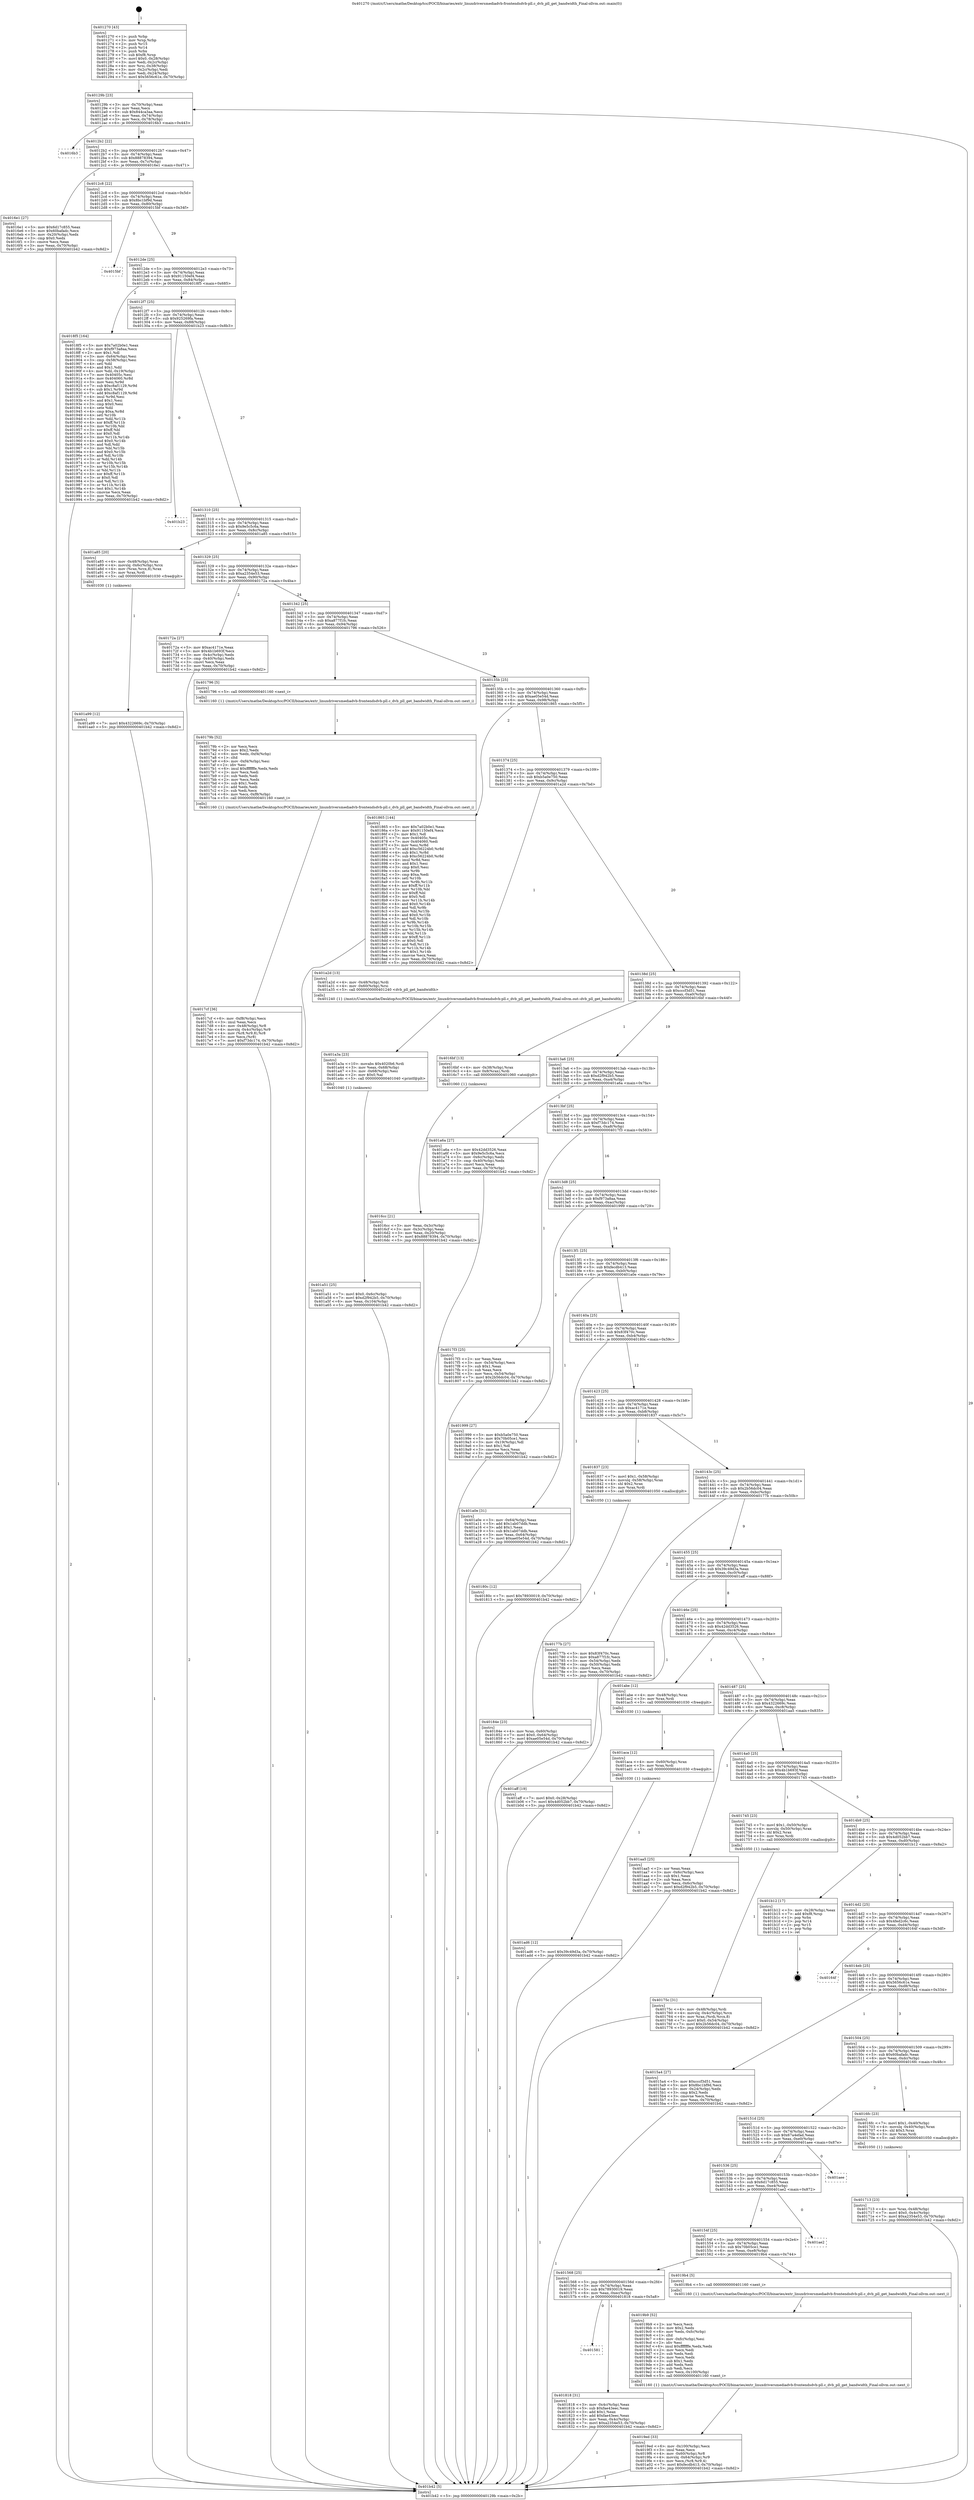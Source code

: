digraph "0x401270" {
  label = "0x401270 (/mnt/c/Users/mathe/Desktop/tcc/POCII/binaries/extr_linuxdriversmediadvb-frontendsdvb-pll.c_dvb_pll_get_bandwidth_Final-ollvm.out::main(0))"
  labelloc = "t"
  node[shape=record]

  Entry [label="",width=0.3,height=0.3,shape=circle,fillcolor=black,style=filled]
  "0x40129b" [label="{
     0x40129b [23]\l
     | [instrs]\l
     &nbsp;&nbsp;0x40129b \<+3\>: mov -0x70(%rbp),%eax\l
     &nbsp;&nbsp;0x40129e \<+2\>: mov %eax,%ecx\l
     &nbsp;&nbsp;0x4012a0 \<+6\>: sub $0x844ca3aa,%ecx\l
     &nbsp;&nbsp;0x4012a6 \<+3\>: mov %eax,-0x74(%rbp)\l
     &nbsp;&nbsp;0x4012a9 \<+3\>: mov %ecx,-0x78(%rbp)\l
     &nbsp;&nbsp;0x4012ac \<+6\>: je 00000000004016b3 \<main+0x443\>\l
  }"]
  "0x4016b3" [label="{
     0x4016b3\l
  }", style=dashed]
  "0x4012b2" [label="{
     0x4012b2 [22]\l
     | [instrs]\l
     &nbsp;&nbsp;0x4012b2 \<+5\>: jmp 00000000004012b7 \<main+0x47\>\l
     &nbsp;&nbsp;0x4012b7 \<+3\>: mov -0x74(%rbp),%eax\l
     &nbsp;&nbsp;0x4012ba \<+5\>: sub $0x88878394,%eax\l
     &nbsp;&nbsp;0x4012bf \<+3\>: mov %eax,-0x7c(%rbp)\l
     &nbsp;&nbsp;0x4012c2 \<+6\>: je 00000000004016e1 \<main+0x471\>\l
  }"]
  Exit [label="",width=0.3,height=0.3,shape=circle,fillcolor=black,style=filled,peripheries=2]
  "0x4016e1" [label="{
     0x4016e1 [27]\l
     | [instrs]\l
     &nbsp;&nbsp;0x4016e1 \<+5\>: mov $0x6d17c855,%eax\l
     &nbsp;&nbsp;0x4016e6 \<+5\>: mov $0x60bafadc,%ecx\l
     &nbsp;&nbsp;0x4016eb \<+3\>: mov -0x20(%rbp),%edx\l
     &nbsp;&nbsp;0x4016ee \<+3\>: cmp $0x0,%edx\l
     &nbsp;&nbsp;0x4016f1 \<+3\>: cmove %ecx,%eax\l
     &nbsp;&nbsp;0x4016f4 \<+3\>: mov %eax,-0x70(%rbp)\l
     &nbsp;&nbsp;0x4016f7 \<+5\>: jmp 0000000000401b42 \<main+0x8d2\>\l
  }"]
  "0x4012c8" [label="{
     0x4012c8 [22]\l
     | [instrs]\l
     &nbsp;&nbsp;0x4012c8 \<+5\>: jmp 00000000004012cd \<main+0x5d\>\l
     &nbsp;&nbsp;0x4012cd \<+3\>: mov -0x74(%rbp),%eax\l
     &nbsp;&nbsp;0x4012d0 \<+5\>: sub $0x8bc1bf9d,%eax\l
     &nbsp;&nbsp;0x4012d5 \<+3\>: mov %eax,-0x80(%rbp)\l
     &nbsp;&nbsp;0x4012d8 \<+6\>: je 00000000004015bf \<main+0x34f\>\l
  }"]
  "0x401ad6" [label="{
     0x401ad6 [12]\l
     | [instrs]\l
     &nbsp;&nbsp;0x401ad6 \<+7\>: movl $0x39c49d3a,-0x70(%rbp)\l
     &nbsp;&nbsp;0x401add \<+5\>: jmp 0000000000401b42 \<main+0x8d2\>\l
  }"]
  "0x4015bf" [label="{
     0x4015bf\l
  }", style=dashed]
  "0x4012de" [label="{
     0x4012de [25]\l
     | [instrs]\l
     &nbsp;&nbsp;0x4012de \<+5\>: jmp 00000000004012e3 \<main+0x73\>\l
     &nbsp;&nbsp;0x4012e3 \<+3\>: mov -0x74(%rbp),%eax\l
     &nbsp;&nbsp;0x4012e6 \<+5\>: sub $0x91150ef4,%eax\l
     &nbsp;&nbsp;0x4012eb \<+6\>: mov %eax,-0x84(%rbp)\l
     &nbsp;&nbsp;0x4012f1 \<+6\>: je 00000000004018f5 \<main+0x685\>\l
  }"]
  "0x401aca" [label="{
     0x401aca [12]\l
     | [instrs]\l
     &nbsp;&nbsp;0x401aca \<+4\>: mov -0x60(%rbp),%rax\l
     &nbsp;&nbsp;0x401ace \<+3\>: mov %rax,%rdi\l
     &nbsp;&nbsp;0x401ad1 \<+5\>: call 0000000000401030 \<free@plt\>\l
     | [calls]\l
     &nbsp;&nbsp;0x401030 \{1\} (unknown)\l
  }"]
  "0x4018f5" [label="{
     0x4018f5 [164]\l
     | [instrs]\l
     &nbsp;&nbsp;0x4018f5 \<+5\>: mov $0x7a02b0e1,%eax\l
     &nbsp;&nbsp;0x4018fa \<+5\>: mov $0xf973a8aa,%ecx\l
     &nbsp;&nbsp;0x4018ff \<+2\>: mov $0x1,%dl\l
     &nbsp;&nbsp;0x401901 \<+3\>: mov -0x64(%rbp),%esi\l
     &nbsp;&nbsp;0x401904 \<+3\>: cmp -0x58(%rbp),%esi\l
     &nbsp;&nbsp;0x401907 \<+4\>: setl %dil\l
     &nbsp;&nbsp;0x40190b \<+4\>: and $0x1,%dil\l
     &nbsp;&nbsp;0x40190f \<+4\>: mov %dil,-0x19(%rbp)\l
     &nbsp;&nbsp;0x401913 \<+7\>: mov 0x40405c,%esi\l
     &nbsp;&nbsp;0x40191a \<+8\>: mov 0x404060,%r8d\l
     &nbsp;&nbsp;0x401922 \<+3\>: mov %esi,%r9d\l
     &nbsp;&nbsp;0x401925 \<+7\>: sub $0xc8af1129,%r9d\l
     &nbsp;&nbsp;0x40192c \<+4\>: sub $0x1,%r9d\l
     &nbsp;&nbsp;0x401930 \<+7\>: add $0xc8af1129,%r9d\l
     &nbsp;&nbsp;0x401937 \<+4\>: imul %r9d,%esi\l
     &nbsp;&nbsp;0x40193b \<+3\>: and $0x1,%esi\l
     &nbsp;&nbsp;0x40193e \<+3\>: cmp $0x0,%esi\l
     &nbsp;&nbsp;0x401941 \<+4\>: sete %dil\l
     &nbsp;&nbsp;0x401945 \<+4\>: cmp $0xa,%r8d\l
     &nbsp;&nbsp;0x401949 \<+4\>: setl %r10b\l
     &nbsp;&nbsp;0x40194d \<+3\>: mov %dil,%r11b\l
     &nbsp;&nbsp;0x401950 \<+4\>: xor $0xff,%r11b\l
     &nbsp;&nbsp;0x401954 \<+3\>: mov %r10b,%bl\l
     &nbsp;&nbsp;0x401957 \<+3\>: xor $0xff,%bl\l
     &nbsp;&nbsp;0x40195a \<+3\>: xor $0x0,%dl\l
     &nbsp;&nbsp;0x40195d \<+3\>: mov %r11b,%r14b\l
     &nbsp;&nbsp;0x401960 \<+4\>: and $0x0,%r14b\l
     &nbsp;&nbsp;0x401964 \<+3\>: and %dl,%dil\l
     &nbsp;&nbsp;0x401967 \<+3\>: mov %bl,%r15b\l
     &nbsp;&nbsp;0x40196a \<+4\>: and $0x0,%r15b\l
     &nbsp;&nbsp;0x40196e \<+3\>: and %dl,%r10b\l
     &nbsp;&nbsp;0x401971 \<+3\>: or %dil,%r14b\l
     &nbsp;&nbsp;0x401974 \<+3\>: or %r10b,%r15b\l
     &nbsp;&nbsp;0x401977 \<+3\>: xor %r15b,%r14b\l
     &nbsp;&nbsp;0x40197a \<+3\>: or %bl,%r11b\l
     &nbsp;&nbsp;0x40197d \<+4\>: xor $0xff,%r11b\l
     &nbsp;&nbsp;0x401981 \<+3\>: or $0x0,%dl\l
     &nbsp;&nbsp;0x401984 \<+3\>: and %dl,%r11b\l
     &nbsp;&nbsp;0x401987 \<+3\>: or %r11b,%r14b\l
     &nbsp;&nbsp;0x40198a \<+4\>: test $0x1,%r14b\l
     &nbsp;&nbsp;0x40198e \<+3\>: cmovne %ecx,%eax\l
     &nbsp;&nbsp;0x401991 \<+3\>: mov %eax,-0x70(%rbp)\l
     &nbsp;&nbsp;0x401994 \<+5\>: jmp 0000000000401b42 \<main+0x8d2\>\l
  }"]
  "0x4012f7" [label="{
     0x4012f7 [25]\l
     | [instrs]\l
     &nbsp;&nbsp;0x4012f7 \<+5\>: jmp 00000000004012fc \<main+0x8c\>\l
     &nbsp;&nbsp;0x4012fc \<+3\>: mov -0x74(%rbp),%eax\l
     &nbsp;&nbsp;0x4012ff \<+5\>: sub $0x925269fa,%eax\l
     &nbsp;&nbsp;0x401304 \<+6\>: mov %eax,-0x88(%rbp)\l
     &nbsp;&nbsp;0x40130a \<+6\>: je 0000000000401b23 \<main+0x8b3\>\l
  }"]
  "0x401a99" [label="{
     0x401a99 [12]\l
     | [instrs]\l
     &nbsp;&nbsp;0x401a99 \<+7\>: movl $0x4322669c,-0x70(%rbp)\l
     &nbsp;&nbsp;0x401aa0 \<+5\>: jmp 0000000000401b42 \<main+0x8d2\>\l
  }"]
  "0x401b23" [label="{
     0x401b23\l
  }", style=dashed]
  "0x401310" [label="{
     0x401310 [25]\l
     | [instrs]\l
     &nbsp;&nbsp;0x401310 \<+5\>: jmp 0000000000401315 \<main+0xa5\>\l
     &nbsp;&nbsp;0x401315 \<+3\>: mov -0x74(%rbp),%eax\l
     &nbsp;&nbsp;0x401318 \<+5\>: sub $0x9e5c5c6a,%eax\l
     &nbsp;&nbsp;0x40131d \<+6\>: mov %eax,-0x8c(%rbp)\l
     &nbsp;&nbsp;0x401323 \<+6\>: je 0000000000401a85 \<main+0x815\>\l
  }"]
  "0x401a51" [label="{
     0x401a51 [25]\l
     | [instrs]\l
     &nbsp;&nbsp;0x401a51 \<+7\>: movl $0x0,-0x6c(%rbp)\l
     &nbsp;&nbsp;0x401a58 \<+7\>: movl $0xd2f942b5,-0x70(%rbp)\l
     &nbsp;&nbsp;0x401a5f \<+6\>: mov %eax,-0x104(%rbp)\l
     &nbsp;&nbsp;0x401a65 \<+5\>: jmp 0000000000401b42 \<main+0x8d2\>\l
  }"]
  "0x401a85" [label="{
     0x401a85 [20]\l
     | [instrs]\l
     &nbsp;&nbsp;0x401a85 \<+4\>: mov -0x48(%rbp),%rax\l
     &nbsp;&nbsp;0x401a89 \<+4\>: movslq -0x6c(%rbp),%rcx\l
     &nbsp;&nbsp;0x401a8d \<+4\>: mov (%rax,%rcx,8),%rax\l
     &nbsp;&nbsp;0x401a91 \<+3\>: mov %rax,%rdi\l
     &nbsp;&nbsp;0x401a94 \<+5\>: call 0000000000401030 \<free@plt\>\l
     | [calls]\l
     &nbsp;&nbsp;0x401030 \{1\} (unknown)\l
  }"]
  "0x401329" [label="{
     0x401329 [25]\l
     | [instrs]\l
     &nbsp;&nbsp;0x401329 \<+5\>: jmp 000000000040132e \<main+0xbe\>\l
     &nbsp;&nbsp;0x40132e \<+3\>: mov -0x74(%rbp),%eax\l
     &nbsp;&nbsp;0x401331 \<+5\>: sub $0xa2354e53,%eax\l
     &nbsp;&nbsp;0x401336 \<+6\>: mov %eax,-0x90(%rbp)\l
     &nbsp;&nbsp;0x40133c \<+6\>: je 000000000040172a \<main+0x4ba\>\l
  }"]
  "0x401a3a" [label="{
     0x401a3a [23]\l
     | [instrs]\l
     &nbsp;&nbsp;0x401a3a \<+10\>: movabs $0x4020b6,%rdi\l
     &nbsp;&nbsp;0x401a44 \<+3\>: mov %eax,-0x68(%rbp)\l
     &nbsp;&nbsp;0x401a47 \<+3\>: mov -0x68(%rbp),%esi\l
     &nbsp;&nbsp;0x401a4a \<+2\>: mov $0x0,%al\l
     &nbsp;&nbsp;0x401a4c \<+5\>: call 0000000000401040 \<printf@plt\>\l
     | [calls]\l
     &nbsp;&nbsp;0x401040 \{1\} (unknown)\l
  }"]
  "0x40172a" [label="{
     0x40172a [27]\l
     | [instrs]\l
     &nbsp;&nbsp;0x40172a \<+5\>: mov $0xac4171e,%eax\l
     &nbsp;&nbsp;0x40172f \<+5\>: mov $0x4b1b693f,%ecx\l
     &nbsp;&nbsp;0x401734 \<+3\>: mov -0x4c(%rbp),%edx\l
     &nbsp;&nbsp;0x401737 \<+3\>: cmp -0x40(%rbp),%edx\l
     &nbsp;&nbsp;0x40173a \<+3\>: cmovl %ecx,%eax\l
     &nbsp;&nbsp;0x40173d \<+3\>: mov %eax,-0x70(%rbp)\l
     &nbsp;&nbsp;0x401740 \<+5\>: jmp 0000000000401b42 \<main+0x8d2\>\l
  }"]
  "0x401342" [label="{
     0x401342 [25]\l
     | [instrs]\l
     &nbsp;&nbsp;0x401342 \<+5\>: jmp 0000000000401347 \<main+0xd7\>\l
     &nbsp;&nbsp;0x401347 \<+3\>: mov -0x74(%rbp),%eax\l
     &nbsp;&nbsp;0x40134a \<+5\>: sub $0xa877f1fc,%eax\l
     &nbsp;&nbsp;0x40134f \<+6\>: mov %eax,-0x94(%rbp)\l
     &nbsp;&nbsp;0x401355 \<+6\>: je 0000000000401796 \<main+0x526\>\l
  }"]
  "0x4019ed" [label="{
     0x4019ed [33]\l
     | [instrs]\l
     &nbsp;&nbsp;0x4019ed \<+6\>: mov -0x100(%rbp),%ecx\l
     &nbsp;&nbsp;0x4019f3 \<+3\>: imul %eax,%ecx\l
     &nbsp;&nbsp;0x4019f6 \<+4\>: mov -0x60(%rbp),%r8\l
     &nbsp;&nbsp;0x4019fa \<+4\>: movslq -0x64(%rbp),%r9\l
     &nbsp;&nbsp;0x4019fe \<+4\>: mov %ecx,(%r8,%r9,4)\l
     &nbsp;&nbsp;0x401a02 \<+7\>: movl $0xfecdb413,-0x70(%rbp)\l
     &nbsp;&nbsp;0x401a09 \<+5\>: jmp 0000000000401b42 \<main+0x8d2\>\l
  }"]
  "0x401796" [label="{
     0x401796 [5]\l
     | [instrs]\l
     &nbsp;&nbsp;0x401796 \<+5\>: call 0000000000401160 \<next_i\>\l
     | [calls]\l
     &nbsp;&nbsp;0x401160 \{1\} (/mnt/c/Users/mathe/Desktop/tcc/POCII/binaries/extr_linuxdriversmediadvb-frontendsdvb-pll.c_dvb_pll_get_bandwidth_Final-ollvm.out::next_i)\l
  }"]
  "0x40135b" [label="{
     0x40135b [25]\l
     | [instrs]\l
     &nbsp;&nbsp;0x40135b \<+5\>: jmp 0000000000401360 \<main+0xf0\>\l
     &nbsp;&nbsp;0x401360 \<+3\>: mov -0x74(%rbp),%eax\l
     &nbsp;&nbsp;0x401363 \<+5\>: sub $0xae05e54d,%eax\l
     &nbsp;&nbsp;0x401368 \<+6\>: mov %eax,-0x98(%rbp)\l
     &nbsp;&nbsp;0x40136e \<+6\>: je 0000000000401865 \<main+0x5f5\>\l
  }"]
  "0x4019b9" [label="{
     0x4019b9 [52]\l
     | [instrs]\l
     &nbsp;&nbsp;0x4019b9 \<+2\>: xor %ecx,%ecx\l
     &nbsp;&nbsp;0x4019bb \<+5\>: mov $0x2,%edx\l
     &nbsp;&nbsp;0x4019c0 \<+6\>: mov %edx,-0xfc(%rbp)\l
     &nbsp;&nbsp;0x4019c6 \<+1\>: cltd\l
     &nbsp;&nbsp;0x4019c7 \<+6\>: mov -0xfc(%rbp),%esi\l
     &nbsp;&nbsp;0x4019cd \<+2\>: idiv %esi\l
     &nbsp;&nbsp;0x4019cf \<+6\>: imul $0xfffffffe,%edx,%edx\l
     &nbsp;&nbsp;0x4019d5 \<+2\>: mov %ecx,%edi\l
     &nbsp;&nbsp;0x4019d7 \<+2\>: sub %edx,%edi\l
     &nbsp;&nbsp;0x4019d9 \<+2\>: mov %ecx,%edx\l
     &nbsp;&nbsp;0x4019db \<+3\>: sub $0x1,%edx\l
     &nbsp;&nbsp;0x4019de \<+2\>: add %edx,%edi\l
     &nbsp;&nbsp;0x4019e0 \<+2\>: sub %edi,%ecx\l
     &nbsp;&nbsp;0x4019e2 \<+6\>: mov %ecx,-0x100(%rbp)\l
     &nbsp;&nbsp;0x4019e8 \<+5\>: call 0000000000401160 \<next_i\>\l
     | [calls]\l
     &nbsp;&nbsp;0x401160 \{1\} (/mnt/c/Users/mathe/Desktop/tcc/POCII/binaries/extr_linuxdriversmediadvb-frontendsdvb-pll.c_dvb_pll_get_bandwidth_Final-ollvm.out::next_i)\l
  }"]
  "0x401865" [label="{
     0x401865 [144]\l
     | [instrs]\l
     &nbsp;&nbsp;0x401865 \<+5\>: mov $0x7a02b0e1,%eax\l
     &nbsp;&nbsp;0x40186a \<+5\>: mov $0x91150ef4,%ecx\l
     &nbsp;&nbsp;0x40186f \<+2\>: mov $0x1,%dl\l
     &nbsp;&nbsp;0x401871 \<+7\>: mov 0x40405c,%esi\l
     &nbsp;&nbsp;0x401878 \<+7\>: mov 0x404060,%edi\l
     &nbsp;&nbsp;0x40187f \<+3\>: mov %esi,%r8d\l
     &nbsp;&nbsp;0x401882 \<+7\>: add $0xc56224b0,%r8d\l
     &nbsp;&nbsp;0x401889 \<+4\>: sub $0x1,%r8d\l
     &nbsp;&nbsp;0x40188d \<+7\>: sub $0xc56224b0,%r8d\l
     &nbsp;&nbsp;0x401894 \<+4\>: imul %r8d,%esi\l
     &nbsp;&nbsp;0x401898 \<+3\>: and $0x1,%esi\l
     &nbsp;&nbsp;0x40189b \<+3\>: cmp $0x0,%esi\l
     &nbsp;&nbsp;0x40189e \<+4\>: sete %r9b\l
     &nbsp;&nbsp;0x4018a2 \<+3\>: cmp $0xa,%edi\l
     &nbsp;&nbsp;0x4018a5 \<+4\>: setl %r10b\l
     &nbsp;&nbsp;0x4018a9 \<+3\>: mov %r9b,%r11b\l
     &nbsp;&nbsp;0x4018ac \<+4\>: xor $0xff,%r11b\l
     &nbsp;&nbsp;0x4018b0 \<+3\>: mov %r10b,%bl\l
     &nbsp;&nbsp;0x4018b3 \<+3\>: xor $0xff,%bl\l
     &nbsp;&nbsp;0x4018b6 \<+3\>: xor $0x0,%dl\l
     &nbsp;&nbsp;0x4018b9 \<+3\>: mov %r11b,%r14b\l
     &nbsp;&nbsp;0x4018bc \<+4\>: and $0x0,%r14b\l
     &nbsp;&nbsp;0x4018c0 \<+3\>: and %dl,%r9b\l
     &nbsp;&nbsp;0x4018c3 \<+3\>: mov %bl,%r15b\l
     &nbsp;&nbsp;0x4018c6 \<+4\>: and $0x0,%r15b\l
     &nbsp;&nbsp;0x4018ca \<+3\>: and %dl,%r10b\l
     &nbsp;&nbsp;0x4018cd \<+3\>: or %r9b,%r14b\l
     &nbsp;&nbsp;0x4018d0 \<+3\>: or %r10b,%r15b\l
     &nbsp;&nbsp;0x4018d3 \<+3\>: xor %r15b,%r14b\l
     &nbsp;&nbsp;0x4018d6 \<+3\>: or %bl,%r11b\l
     &nbsp;&nbsp;0x4018d9 \<+4\>: xor $0xff,%r11b\l
     &nbsp;&nbsp;0x4018dd \<+3\>: or $0x0,%dl\l
     &nbsp;&nbsp;0x4018e0 \<+3\>: and %dl,%r11b\l
     &nbsp;&nbsp;0x4018e3 \<+3\>: or %r11b,%r14b\l
     &nbsp;&nbsp;0x4018e6 \<+4\>: test $0x1,%r14b\l
     &nbsp;&nbsp;0x4018ea \<+3\>: cmovne %ecx,%eax\l
     &nbsp;&nbsp;0x4018ed \<+3\>: mov %eax,-0x70(%rbp)\l
     &nbsp;&nbsp;0x4018f0 \<+5\>: jmp 0000000000401b42 \<main+0x8d2\>\l
  }"]
  "0x401374" [label="{
     0x401374 [25]\l
     | [instrs]\l
     &nbsp;&nbsp;0x401374 \<+5\>: jmp 0000000000401379 \<main+0x109\>\l
     &nbsp;&nbsp;0x401379 \<+3\>: mov -0x74(%rbp),%eax\l
     &nbsp;&nbsp;0x40137c \<+5\>: sub $0xb5a0e750,%eax\l
     &nbsp;&nbsp;0x401381 \<+6\>: mov %eax,-0x9c(%rbp)\l
     &nbsp;&nbsp;0x401387 \<+6\>: je 0000000000401a2d \<main+0x7bd\>\l
  }"]
  "0x40184e" [label="{
     0x40184e [23]\l
     | [instrs]\l
     &nbsp;&nbsp;0x40184e \<+4\>: mov %rax,-0x60(%rbp)\l
     &nbsp;&nbsp;0x401852 \<+7\>: movl $0x0,-0x64(%rbp)\l
     &nbsp;&nbsp;0x401859 \<+7\>: movl $0xae05e54d,-0x70(%rbp)\l
     &nbsp;&nbsp;0x401860 \<+5\>: jmp 0000000000401b42 \<main+0x8d2\>\l
  }"]
  "0x401a2d" [label="{
     0x401a2d [13]\l
     | [instrs]\l
     &nbsp;&nbsp;0x401a2d \<+4\>: mov -0x48(%rbp),%rdi\l
     &nbsp;&nbsp;0x401a31 \<+4\>: mov -0x60(%rbp),%rsi\l
     &nbsp;&nbsp;0x401a35 \<+5\>: call 0000000000401240 \<dvb_pll_get_bandwidth\>\l
     | [calls]\l
     &nbsp;&nbsp;0x401240 \{1\} (/mnt/c/Users/mathe/Desktop/tcc/POCII/binaries/extr_linuxdriversmediadvb-frontendsdvb-pll.c_dvb_pll_get_bandwidth_Final-ollvm.out::dvb_pll_get_bandwidth)\l
  }"]
  "0x40138d" [label="{
     0x40138d [25]\l
     | [instrs]\l
     &nbsp;&nbsp;0x40138d \<+5\>: jmp 0000000000401392 \<main+0x122\>\l
     &nbsp;&nbsp;0x401392 \<+3\>: mov -0x74(%rbp),%eax\l
     &nbsp;&nbsp;0x401395 \<+5\>: sub $0xcccf3d51,%eax\l
     &nbsp;&nbsp;0x40139a \<+6\>: mov %eax,-0xa0(%rbp)\l
     &nbsp;&nbsp;0x4013a0 \<+6\>: je 00000000004016bf \<main+0x44f\>\l
  }"]
  "0x401581" [label="{
     0x401581\l
  }", style=dashed]
  "0x4016bf" [label="{
     0x4016bf [13]\l
     | [instrs]\l
     &nbsp;&nbsp;0x4016bf \<+4\>: mov -0x38(%rbp),%rax\l
     &nbsp;&nbsp;0x4016c3 \<+4\>: mov 0x8(%rax),%rdi\l
     &nbsp;&nbsp;0x4016c7 \<+5\>: call 0000000000401060 \<atoi@plt\>\l
     | [calls]\l
     &nbsp;&nbsp;0x401060 \{1\} (unknown)\l
  }"]
  "0x4013a6" [label="{
     0x4013a6 [25]\l
     | [instrs]\l
     &nbsp;&nbsp;0x4013a6 \<+5\>: jmp 00000000004013ab \<main+0x13b\>\l
     &nbsp;&nbsp;0x4013ab \<+3\>: mov -0x74(%rbp),%eax\l
     &nbsp;&nbsp;0x4013ae \<+5\>: sub $0xd2f942b5,%eax\l
     &nbsp;&nbsp;0x4013b3 \<+6\>: mov %eax,-0xa4(%rbp)\l
     &nbsp;&nbsp;0x4013b9 \<+6\>: je 0000000000401a6a \<main+0x7fa\>\l
  }"]
  "0x401818" [label="{
     0x401818 [31]\l
     | [instrs]\l
     &nbsp;&nbsp;0x401818 \<+3\>: mov -0x4c(%rbp),%eax\l
     &nbsp;&nbsp;0x40181b \<+5\>: sub $0xfae43eec,%eax\l
     &nbsp;&nbsp;0x401820 \<+3\>: add $0x1,%eax\l
     &nbsp;&nbsp;0x401823 \<+5\>: add $0xfae43eec,%eax\l
     &nbsp;&nbsp;0x401828 \<+3\>: mov %eax,-0x4c(%rbp)\l
     &nbsp;&nbsp;0x40182b \<+7\>: movl $0xa2354e53,-0x70(%rbp)\l
     &nbsp;&nbsp;0x401832 \<+5\>: jmp 0000000000401b42 \<main+0x8d2\>\l
  }"]
  "0x401a6a" [label="{
     0x401a6a [27]\l
     | [instrs]\l
     &nbsp;&nbsp;0x401a6a \<+5\>: mov $0x42dd3526,%eax\l
     &nbsp;&nbsp;0x401a6f \<+5\>: mov $0x9e5c5c6a,%ecx\l
     &nbsp;&nbsp;0x401a74 \<+3\>: mov -0x6c(%rbp),%edx\l
     &nbsp;&nbsp;0x401a77 \<+3\>: cmp -0x40(%rbp),%edx\l
     &nbsp;&nbsp;0x401a7a \<+3\>: cmovl %ecx,%eax\l
     &nbsp;&nbsp;0x401a7d \<+3\>: mov %eax,-0x70(%rbp)\l
     &nbsp;&nbsp;0x401a80 \<+5\>: jmp 0000000000401b42 \<main+0x8d2\>\l
  }"]
  "0x4013bf" [label="{
     0x4013bf [25]\l
     | [instrs]\l
     &nbsp;&nbsp;0x4013bf \<+5\>: jmp 00000000004013c4 \<main+0x154\>\l
     &nbsp;&nbsp;0x4013c4 \<+3\>: mov -0x74(%rbp),%eax\l
     &nbsp;&nbsp;0x4013c7 \<+5\>: sub $0xf73dc174,%eax\l
     &nbsp;&nbsp;0x4013cc \<+6\>: mov %eax,-0xa8(%rbp)\l
     &nbsp;&nbsp;0x4013d2 \<+6\>: je 00000000004017f3 \<main+0x583\>\l
  }"]
  "0x401568" [label="{
     0x401568 [25]\l
     | [instrs]\l
     &nbsp;&nbsp;0x401568 \<+5\>: jmp 000000000040156d \<main+0x2fd\>\l
     &nbsp;&nbsp;0x40156d \<+3\>: mov -0x74(%rbp),%eax\l
     &nbsp;&nbsp;0x401570 \<+5\>: sub $0x78930019,%eax\l
     &nbsp;&nbsp;0x401575 \<+6\>: mov %eax,-0xec(%rbp)\l
     &nbsp;&nbsp;0x40157b \<+6\>: je 0000000000401818 \<main+0x5a8\>\l
  }"]
  "0x4017f3" [label="{
     0x4017f3 [25]\l
     | [instrs]\l
     &nbsp;&nbsp;0x4017f3 \<+2\>: xor %eax,%eax\l
     &nbsp;&nbsp;0x4017f5 \<+3\>: mov -0x54(%rbp),%ecx\l
     &nbsp;&nbsp;0x4017f8 \<+3\>: sub $0x1,%eax\l
     &nbsp;&nbsp;0x4017fb \<+2\>: sub %eax,%ecx\l
     &nbsp;&nbsp;0x4017fd \<+3\>: mov %ecx,-0x54(%rbp)\l
     &nbsp;&nbsp;0x401800 \<+7\>: movl $0x2b56dc04,-0x70(%rbp)\l
     &nbsp;&nbsp;0x401807 \<+5\>: jmp 0000000000401b42 \<main+0x8d2\>\l
  }"]
  "0x4013d8" [label="{
     0x4013d8 [25]\l
     | [instrs]\l
     &nbsp;&nbsp;0x4013d8 \<+5\>: jmp 00000000004013dd \<main+0x16d\>\l
     &nbsp;&nbsp;0x4013dd \<+3\>: mov -0x74(%rbp),%eax\l
     &nbsp;&nbsp;0x4013e0 \<+5\>: sub $0xf973a8aa,%eax\l
     &nbsp;&nbsp;0x4013e5 \<+6\>: mov %eax,-0xac(%rbp)\l
     &nbsp;&nbsp;0x4013eb \<+6\>: je 0000000000401999 \<main+0x729\>\l
  }"]
  "0x4019b4" [label="{
     0x4019b4 [5]\l
     | [instrs]\l
     &nbsp;&nbsp;0x4019b4 \<+5\>: call 0000000000401160 \<next_i\>\l
     | [calls]\l
     &nbsp;&nbsp;0x401160 \{1\} (/mnt/c/Users/mathe/Desktop/tcc/POCII/binaries/extr_linuxdriversmediadvb-frontendsdvb-pll.c_dvb_pll_get_bandwidth_Final-ollvm.out::next_i)\l
  }"]
  "0x401999" [label="{
     0x401999 [27]\l
     | [instrs]\l
     &nbsp;&nbsp;0x401999 \<+5\>: mov $0xb5a0e750,%eax\l
     &nbsp;&nbsp;0x40199e \<+5\>: mov $0x70b05ce1,%ecx\l
     &nbsp;&nbsp;0x4019a3 \<+3\>: mov -0x19(%rbp),%dl\l
     &nbsp;&nbsp;0x4019a6 \<+3\>: test $0x1,%dl\l
     &nbsp;&nbsp;0x4019a9 \<+3\>: cmovne %ecx,%eax\l
     &nbsp;&nbsp;0x4019ac \<+3\>: mov %eax,-0x70(%rbp)\l
     &nbsp;&nbsp;0x4019af \<+5\>: jmp 0000000000401b42 \<main+0x8d2\>\l
  }"]
  "0x4013f1" [label="{
     0x4013f1 [25]\l
     | [instrs]\l
     &nbsp;&nbsp;0x4013f1 \<+5\>: jmp 00000000004013f6 \<main+0x186\>\l
     &nbsp;&nbsp;0x4013f6 \<+3\>: mov -0x74(%rbp),%eax\l
     &nbsp;&nbsp;0x4013f9 \<+5\>: sub $0xfecdb413,%eax\l
     &nbsp;&nbsp;0x4013fe \<+6\>: mov %eax,-0xb0(%rbp)\l
     &nbsp;&nbsp;0x401404 \<+6\>: je 0000000000401a0e \<main+0x79e\>\l
  }"]
  "0x40154f" [label="{
     0x40154f [25]\l
     | [instrs]\l
     &nbsp;&nbsp;0x40154f \<+5\>: jmp 0000000000401554 \<main+0x2e4\>\l
     &nbsp;&nbsp;0x401554 \<+3\>: mov -0x74(%rbp),%eax\l
     &nbsp;&nbsp;0x401557 \<+5\>: sub $0x70b05ce1,%eax\l
     &nbsp;&nbsp;0x40155c \<+6\>: mov %eax,-0xe8(%rbp)\l
     &nbsp;&nbsp;0x401562 \<+6\>: je 00000000004019b4 \<main+0x744\>\l
  }"]
  "0x401a0e" [label="{
     0x401a0e [31]\l
     | [instrs]\l
     &nbsp;&nbsp;0x401a0e \<+3\>: mov -0x64(%rbp),%eax\l
     &nbsp;&nbsp;0x401a11 \<+5\>: add $0x1ab07ddb,%eax\l
     &nbsp;&nbsp;0x401a16 \<+3\>: add $0x1,%eax\l
     &nbsp;&nbsp;0x401a19 \<+5\>: sub $0x1ab07ddb,%eax\l
     &nbsp;&nbsp;0x401a1e \<+3\>: mov %eax,-0x64(%rbp)\l
     &nbsp;&nbsp;0x401a21 \<+7\>: movl $0xae05e54d,-0x70(%rbp)\l
     &nbsp;&nbsp;0x401a28 \<+5\>: jmp 0000000000401b42 \<main+0x8d2\>\l
  }"]
  "0x40140a" [label="{
     0x40140a [25]\l
     | [instrs]\l
     &nbsp;&nbsp;0x40140a \<+5\>: jmp 000000000040140f \<main+0x19f\>\l
     &nbsp;&nbsp;0x40140f \<+3\>: mov -0x74(%rbp),%eax\l
     &nbsp;&nbsp;0x401412 \<+5\>: sub $0x83f470c,%eax\l
     &nbsp;&nbsp;0x401417 \<+6\>: mov %eax,-0xb4(%rbp)\l
     &nbsp;&nbsp;0x40141d \<+6\>: je 000000000040180c \<main+0x59c\>\l
  }"]
  "0x401ae2" [label="{
     0x401ae2\l
  }", style=dashed]
  "0x40180c" [label="{
     0x40180c [12]\l
     | [instrs]\l
     &nbsp;&nbsp;0x40180c \<+7\>: movl $0x78930019,-0x70(%rbp)\l
     &nbsp;&nbsp;0x401813 \<+5\>: jmp 0000000000401b42 \<main+0x8d2\>\l
  }"]
  "0x401423" [label="{
     0x401423 [25]\l
     | [instrs]\l
     &nbsp;&nbsp;0x401423 \<+5\>: jmp 0000000000401428 \<main+0x1b8\>\l
     &nbsp;&nbsp;0x401428 \<+3\>: mov -0x74(%rbp),%eax\l
     &nbsp;&nbsp;0x40142b \<+5\>: sub $0xac4171e,%eax\l
     &nbsp;&nbsp;0x401430 \<+6\>: mov %eax,-0xb8(%rbp)\l
     &nbsp;&nbsp;0x401436 \<+6\>: je 0000000000401837 \<main+0x5c7\>\l
  }"]
  "0x401536" [label="{
     0x401536 [25]\l
     | [instrs]\l
     &nbsp;&nbsp;0x401536 \<+5\>: jmp 000000000040153b \<main+0x2cb\>\l
     &nbsp;&nbsp;0x40153b \<+3\>: mov -0x74(%rbp),%eax\l
     &nbsp;&nbsp;0x40153e \<+5\>: sub $0x6d17c855,%eax\l
     &nbsp;&nbsp;0x401543 \<+6\>: mov %eax,-0xe4(%rbp)\l
     &nbsp;&nbsp;0x401549 \<+6\>: je 0000000000401ae2 \<main+0x872\>\l
  }"]
  "0x401837" [label="{
     0x401837 [23]\l
     | [instrs]\l
     &nbsp;&nbsp;0x401837 \<+7\>: movl $0x1,-0x58(%rbp)\l
     &nbsp;&nbsp;0x40183e \<+4\>: movslq -0x58(%rbp),%rax\l
     &nbsp;&nbsp;0x401842 \<+4\>: shl $0x2,%rax\l
     &nbsp;&nbsp;0x401846 \<+3\>: mov %rax,%rdi\l
     &nbsp;&nbsp;0x401849 \<+5\>: call 0000000000401050 \<malloc@plt\>\l
     | [calls]\l
     &nbsp;&nbsp;0x401050 \{1\} (unknown)\l
  }"]
  "0x40143c" [label="{
     0x40143c [25]\l
     | [instrs]\l
     &nbsp;&nbsp;0x40143c \<+5\>: jmp 0000000000401441 \<main+0x1d1\>\l
     &nbsp;&nbsp;0x401441 \<+3\>: mov -0x74(%rbp),%eax\l
     &nbsp;&nbsp;0x401444 \<+5\>: sub $0x2b56dc04,%eax\l
     &nbsp;&nbsp;0x401449 \<+6\>: mov %eax,-0xbc(%rbp)\l
     &nbsp;&nbsp;0x40144f \<+6\>: je 000000000040177b \<main+0x50b\>\l
  }"]
  "0x401aee" [label="{
     0x401aee\l
  }", style=dashed]
  "0x40177b" [label="{
     0x40177b [27]\l
     | [instrs]\l
     &nbsp;&nbsp;0x40177b \<+5\>: mov $0x83f470c,%eax\l
     &nbsp;&nbsp;0x401780 \<+5\>: mov $0xa877f1fc,%ecx\l
     &nbsp;&nbsp;0x401785 \<+3\>: mov -0x54(%rbp),%edx\l
     &nbsp;&nbsp;0x401788 \<+3\>: cmp -0x50(%rbp),%edx\l
     &nbsp;&nbsp;0x40178b \<+3\>: cmovl %ecx,%eax\l
     &nbsp;&nbsp;0x40178e \<+3\>: mov %eax,-0x70(%rbp)\l
     &nbsp;&nbsp;0x401791 \<+5\>: jmp 0000000000401b42 \<main+0x8d2\>\l
  }"]
  "0x401455" [label="{
     0x401455 [25]\l
     | [instrs]\l
     &nbsp;&nbsp;0x401455 \<+5\>: jmp 000000000040145a \<main+0x1ea\>\l
     &nbsp;&nbsp;0x40145a \<+3\>: mov -0x74(%rbp),%eax\l
     &nbsp;&nbsp;0x40145d \<+5\>: sub $0x39c49d3a,%eax\l
     &nbsp;&nbsp;0x401462 \<+6\>: mov %eax,-0xc0(%rbp)\l
     &nbsp;&nbsp;0x401468 \<+6\>: je 0000000000401aff \<main+0x88f\>\l
  }"]
  "0x4017cf" [label="{
     0x4017cf [36]\l
     | [instrs]\l
     &nbsp;&nbsp;0x4017cf \<+6\>: mov -0xf8(%rbp),%ecx\l
     &nbsp;&nbsp;0x4017d5 \<+3\>: imul %eax,%ecx\l
     &nbsp;&nbsp;0x4017d8 \<+4\>: mov -0x48(%rbp),%r8\l
     &nbsp;&nbsp;0x4017dc \<+4\>: movslq -0x4c(%rbp),%r9\l
     &nbsp;&nbsp;0x4017e0 \<+4\>: mov (%r8,%r9,8),%r8\l
     &nbsp;&nbsp;0x4017e4 \<+3\>: mov %ecx,(%r8)\l
     &nbsp;&nbsp;0x4017e7 \<+7\>: movl $0xf73dc174,-0x70(%rbp)\l
     &nbsp;&nbsp;0x4017ee \<+5\>: jmp 0000000000401b42 \<main+0x8d2\>\l
  }"]
  "0x401aff" [label="{
     0x401aff [19]\l
     | [instrs]\l
     &nbsp;&nbsp;0x401aff \<+7\>: movl $0x0,-0x28(%rbp)\l
     &nbsp;&nbsp;0x401b06 \<+7\>: movl $0x4d052bb7,-0x70(%rbp)\l
     &nbsp;&nbsp;0x401b0d \<+5\>: jmp 0000000000401b42 \<main+0x8d2\>\l
  }"]
  "0x40146e" [label="{
     0x40146e [25]\l
     | [instrs]\l
     &nbsp;&nbsp;0x40146e \<+5\>: jmp 0000000000401473 \<main+0x203\>\l
     &nbsp;&nbsp;0x401473 \<+3\>: mov -0x74(%rbp),%eax\l
     &nbsp;&nbsp;0x401476 \<+5\>: sub $0x42dd3526,%eax\l
     &nbsp;&nbsp;0x40147b \<+6\>: mov %eax,-0xc4(%rbp)\l
     &nbsp;&nbsp;0x401481 \<+6\>: je 0000000000401abe \<main+0x84e\>\l
  }"]
  "0x40179b" [label="{
     0x40179b [52]\l
     | [instrs]\l
     &nbsp;&nbsp;0x40179b \<+2\>: xor %ecx,%ecx\l
     &nbsp;&nbsp;0x40179d \<+5\>: mov $0x2,%edx\l
     &nbsp;&nbsp;0x4017a2 \<+6\>: mov %edx,-0xf4(%rbp)\l
     &nbsp;&nbsp;0x4017a8 \<+1\>: cltd\l
     &nbsp;&nbsp;0x4017a9 \<+6\>: mov -0xf4(%rbp),%esi\l
     &nbsp;&nbsp;0x4017af \<+2\>: idiv %esi\l
     &nbsp;&nbsp;0x4017b1 \<+6\>: imul $0xfffffffe,%edx,%edx\l
     &nbsp;&nbsp;0x4017b7 \<+2\>: mov %ecx,%edi\l
     &nbsp;&nbsp;0x4017b9 \<+2\>: sub %edx,%edi\l
     &nbsp;&nbsp;0x4017bb \<+2\>: mov %ecx,%edx\l
     &nbsp;&nbsp;0x4017bd \<+3\>: sub $0x1,%edx\l
     &nbsp;&nbsp;0x4017c0 \<+2\>: add %edx,%edi\l
     &nbsp;&nbsp;0x4017c2 \<+2\>: sub %edi,%ecx\l
     &nbsp;&nbsp;0x4017c4 \<+6\>: mov %ecx,-0xf8(%rbp)\l
     &nbsp;&nbsp;0x4017ca \<+5\>: call 0000000000401160 \<next_i\>\l
     | [calls]\l
     &nbsp;&nbsp;0x401160 \{1\} (/mnt/c/Users/mathe/Desktop/tcc/POCII/binaries/extr_linuxdriversmediadvb-frontendsdvb-pll.c_dvb_pll_get_bandwidth_Final-ollvm.out::next_i)\l
  }"]
  "0x401abe" [label="{
     0x401abe [12]\l
     | [instrs]\l
     &nbsp;&nbsp;0x401abe \<+4\>: mov -0x48(%rbp),%rax\l
     &nbsp;&nbsp;0x401ac2 \<+3\>: mov %rax,%rdi\l
     &nbsp;&nbsp;0x401ac5 \<+5\>: call 0000000000401030 \<free@plt\>\l
     | [calls]\l
     &nbsp;&nbsp;0x401030 \{1\} (unknown)\l
  }"]
  "0x401487" [label="{
     0x401487 [25]\l
     | [instrs]\l
     &nbsp;&nbsp;0x401487 \<+5\>: jmp 000000000040148c \<main+0x21c\>\l
     &nbsp;&nbsp;0x40148c \<+3\>: mov -0x74(%rbp),%eax\l
     &nbsp;&nbsp;0x40148f \<+5\>: sub $0x4322669c,%eax\l
     &nbsp;&nbsp;0x401494 \<+6\>: mov %eax,-0xc8(%rbp)\l
     &nbsp;&nbsp;0x40149a \<+6\>: je 0000000000401aa5 \<main+0x835\>\l
  }"]
  "0x40175c" [label="{
     0x40175c [31]\l
     | [instrs]\l
     &nbsp;&nbsp;0x40175c \<+4\>: mov -0x48(%rbp),%rdi\l
     &nbsp;&nbsp;0x401760 \<+4\>: movslq -0x4c(%rbp),%rcx\l
     &nbsp;&nbsp;0x401764 \<+4\>: mov %rax,(%rdi,%rcx,8)\l
     &nbsp;&nbsp;0x401768 \<+7\>: movl $0x0,-0x54(%rbp)\l
     &nbsp;&nbsp;0x40176f \<+7\>: movl $0x2b56dc04,-0x70(%rbp)\l
     &nbsp;&nbsp;0x401776 \<+5\>: jmp 0000000000401b42 \<main+0x8d2\>\l
  }"]
  "0x401aa5" [label="{
     0x401aa5 [25]\l
     | [instrs]\l
     &nbsp;&nbsp;0x401aa5 \<+2\>: xor %eax,%eax\l
     &nbsp;&nbsp;0x401aa7 \<+3\>: mov -0x6c(%rbp),%ecx\l
     &nbsp;&nbsp;0x401aaa \<+3\>: sub $0x1,%eax\l
     &nbsp;&nbsp;0x401aad \<+2\>: sub %eax,%ecx\l
     &nbsp;&nbsp;0x401aaf \<+3\>: mov %ecx,-0x6c(%rbp)\l
     &nbsp;&nbsp;0x401ab2 \<+7\>: movl $0xd2f942b5,-0x70(%rbp)\l
     &nbsp;&nbsp;0x401ab9 \<+5\>: jmp 0000000000401b42 \<main+0x8d2\>\l
  }"]
  "0x4014a0" [label="{
     0x4014a0 [25]\l
     | [instrs]\l
     &nbsp;&nbsp;0x4014a0 \<+5\>: jmp 00000000004014a5 \<main+0x235\>\l
     &nbsp;&nbsp;0x4014a5 \<+3\>: mov -0x74(%rbp),%eax\l
     &nbsp;&nbsp;0x4014a8 \<+5\>: sub $0x4b1b693f,%eax\l
     &nbsp;&nbsp;0x4014ad \<+6\>: mov %eax,-0xcc(%rbp)\l
     &nbsp;&nbsp;0x4014b3 \<+6\>: je 0000000000401745 \<main+0x4d5\>\l
  }"]
  "0x401713" [label="{
     0x401713 [23]\l
     | [instrs]\l
     &nbsp;&nbsp;0x401713 \<+4\>: mov %rax,-0x48(%rbp)\l
     &nbsp;&nbsp;0x401717 \<+7\>: movl $0x0,-0x4c(%rbp)\l
     &nbsp;&nbsp;0x40171e \<+7\>: movl $0xa2354e53,-0x70(%rbp)\l
     &nbsp;&nbsp;0x401725 \<+5\>: jmp 0000000000401b42 \<main+0x8d2\>\l
  }"]
  "0x401745" [label="{
     0x401745 [23]\l
     | [instrs]\l
     &nbsp;&nbsp;0x401745 \<+7\>: movl $0x1,-0x50(%rbp)\l
     &nbsp;&nbsp;0x40174c \<+4\>: movslq -0x50(%rbp),%rax\l
     &nbsp;&nbsp;0x401750 \<+4\>: shl $0x2,%rax\l
     &nbsp;&nbsp;0x401754 \<+3\>: mov %rax,%rdi\l
     &nbsp;&nbsp;0x401757 \<+5\>: call 0000000000401050 \<malloc@plt\>\l
     | [calls]\l
     &nbsp;&nbsp;0x401050 \{1\} (unknown)\l
  }"]
  "0x4014b9" [label="{
     0x4014b9 [25]\l
     | [instrs]\l
     &nbsp;&nbsp;0x4014b9 \<+5\>: jmp 00000000004014be \<main+0x24e\>\l
     &nbsp;&nbsp;0x4014be \<+3\>: mov -0x74(%rbp),%eax\l
     &nbsp;&nbsp;0x4014c1 \<+5\>: sub $0x4d052bb7,%eax\l
     &nbsp;&nbsp;0x4014c6 \<+6\>: mov %eax,-0xd0(%rbp)\l
     &nbsp;&nbsp;0x4014cc \<+6\>: je 0000000000401b12 \<main+0x8a2\>\l
  }"]
  "0x40151d" [label="{
     0x40151d [25]\l
     | [instrs]\l
     &nbsp;&nbsp;0x40151d \<+5\>: jmp 0000000000401522 \<main+0x2b2\>\l
     &nbsp;&nbsp;0x401522 \<+3\>: mov -0x74(%rbp),%eax\l
     &nbsp;&nbsp;0x401525 \<+5\>: sub $0x67a4efad,%eax\l
     &nbsp;&nbsp;0x40152a \<+6\>: mov %eax,-0xe0(%rbp)\l
     &nbsp;&nbsp;0x401530 \<+6\>: je 0000000000401aee \<main+0x87e\>\l
  }"]
  "0x401b12" [label="{
     0x401b12 [17]\l
     | [instrs]\l
     &nbsp;&nbsp;0x401b12 \<+3\>: mov -0x28(%rbp),%eax\l
     &nbsp;&nbsp;0x401b15 \<+7\>: add $0xf8,%rsp\l
     &nbsp;&nbsp;0x401b1c \<+1\>: pop %rbx\l
     &nbsp;&nbsp;0x401b1d \<+2\>: pop %r14\l
     &nbsp;&nbsp;0x401b1f \<+2\>: pop %r15\l
     &nbsp;&nbsp;0x401b21 \<+1\>: pop %rbp\l
     &nbsp;&nbsp;0x401b22 \<+1\>: ret\l
  }"]
  "0x4014d2" [label="{
     0x4014d2 [25]\l
     | [instrs]\l
     &nbsp;&nbsp;0x4014d2 \<+5\>: jmp 00000000004014d7 \<main+0x267\>\l
     &nbsp;&nbsp;0x4014d7 \<+3\>: mov -0x74(%rbp),%eax\l
     &nbsp;&nbsp;0x4014da \<+5\>: sub $0x4fed2c6c,%eax\l
     &nbsp;&nbsp;0x4014df \<+6\>: mov %eax,-0xd4(%rbp)\l
     &nbsp;&nbsp;0x4014e5 \<+6\>: je 000000000040164f \<main+0x3df\>\l
  }"]
  "0x4016fc" [label="{
     0x4016fc [23]\l
     | [instrs]\l
     &nbsp;&nbsp;0x4016fc \<+7\>: movl $0x1,-0x40(%rbp)\l
     &nbsp;&nbsp;0x401703 \<+4\>: movslq -0x40(%rbp),%rax\l
     &nbsp;&nbsp;0x401707 \<+4\>: shl $0x3,%rax\l
     &nbsp;&nbsp;0x40170b \<+3\>: mov %rax,%rdi\l
     &nbsp;&nbsp;0x40170e \<+5\>: call 0000000000401050 \<malloc@plt\>\l
     | [calls]\l
     &nbsp;&nbsp;0x401050 \{1\} (unknown)\l
  }"]
  "0x40164f" [label="{
     0x40164f\l
  }", style=dashed]
  "0x4014eb" [label="{
     0x4014eb [25]\l
     | [instrs]\l
     &nbsp;&nbsp;0x4014eb \<+5\>: jmp 00000000004014f0 \<main+0x280\>\l
     &nbsp;&nbsp;0x4014f0 \<+3\>: mov -0x74(%rbp),%eax\l
     &nbsp;&nbsp;0x4014f3 \<+5\>: sub $0x5656c61e,%eax\l
     &nbsp;&nbsp;0x4014f8 \<+6\>: mov %eax,-0xd8(%rbp)\l
     &nbsp;&nbsp;0x4014fe \<+6\>: je 00000000004015a4 \<main+0x334\>\l
  }"]
  "0x4016cc" [label="{
     0x4016cc [21]\l
     | [instrs]\l
     &nbsp;&nbsp;0x4016cc \<+3\>: mov %eax,-0x3c(%rbp)\l
     &nbsp;&nbsp;0x4016cf \<+3\>: mov -0x3c(%rbp),%eax\l
     &nbsp;&nbsp;0x4016d2 \<+3\>: mov %eax,-0x20(%rbp)\l
     &nbsp;&nbsp;0x4016d5 \<+7\>: movl $0x88878394,-0x70(%rbp)\l
     &nbsp;&nbsp;0x4016dc \<+5\>: jmp 0000000000401b42 \<main+0x8d2\>\l
  }"]
  "0x4015a4" [label="{
     0x4015a4 [27]\l
     | [instrs]\l
     &nbsp;&nbsp;0x4015a4 \<+5\>: mov $0xcccf3d51,%eax\l
     &nbsp;&nbsp;0x4015a9 \<+5\>: mov $0x8bc1bf9d,%ecx\l
     &nbsp;&nbsp;0x4015ae \<+3\>: mov -0x24(%rbp),%edx\l
     &nbsp;&nbsp;0x4015b1 \<+3\>: cmp $0x2,%edx\l
     &nbsp;&nbsp;0x4015b4 \<+3\>: cmovne %ecx,%eax\l
     &nbsp;&nbsp;0x4015b7 \<+3\>: mov %eax,-0x70(%rbp)\l
     &nbsp;&nbsp;0x4015ba \<+5\>: jmp 0000000000401b42 \<main+0x8d2\>\l
  }"]
  "0x401504" [label="{
     0x401504 [25]\l
     | [instrs]\l
     &nbsp;&nbsp;0x401504 \<+5\>: jmp 0000000000401509 \<main+0x299\>\l
     &nbsp;&nbsp;0x401509 \<+3\>: mov -0x74(%rbp),%eax\l
     &nbsp;&nbsp;0x40150c \<+5\>: sub $0x60bafadc,%eax\l
     &nbsp;&nbsp;0x401511 \<+6\>: mov %eax,-0xdc(%rbp)\l
     &nbsp;&nbsp;0x401517 \<+6\>: je 00000000004016fc \<main+0x48c\>\l
  }"]
  "0x401b42" [label="{
     0x401b42 [5]\l
     | [instrs]\l
     &nbsp;&nbsp;0x401b42 \<+5\>: jmp 000000000040129b \<main+0x2b\>\l
  }"]
  "0x401270" [label="{
     0x401270 [43]\l
     | [instrs]\l
     &nbsp;&nbsp;0x401270 \<+1\>: push %rbp\l
     &nbsp;&nbsp;0x401271 \<+3\>: mov %rsp,%rbp\l
     &nbsp;&nbsp;0x401274 \<+2\>: push %r15\l
     &nbsp;&nbsp;0x401276 \<+2\>: push %r14\l
     &nbsp;&nbsp;0x401278 \<+1\>: push %rbx\l
     &nbsp;&nbsp;0x401279 \<+7\>: sub $0xf8,%rsp\l
     &nbsp;&nbsp;0x401280 \<+7\>: movl $0x0,-0x28(%rbp)\l
     &nbsp;&nbsp;0x401287 \<+3\>: mov %edi,-0x2c(%rbp)\l
     &nbsp;&nbsp;0x40128a \<+4\>: mov %rsi,-0x38(%rbp)\l
     &nbsp;&nbsp;0x40128e \<+3\>: mov -0x2c(%rbp),%edi\l
     &nbsp;&nbsp;0x401291 \<+3\>: mov %edi,-0x24(%rbp)\l
     &nbsp;&nbsp;0x401294 \<+7\>: movl $0x5656c61e,-0x70(%rbp)\l
  }"]
  Entry -> "0x401270" [label=" 1"]
  "0x40129b" -> "0x4016b3" [label=" 0"]
  "0x40129b" -> "0x4012b2" [label=" 30"]
  "0x401b12" -> Exit [label=" 1"]
  "0x4012b2" -> "0x4016e1" [label=" 1"]
  "0x4012b2" -> "0x4012c8" [label=" 29"]
  "0x401aff" -> "0x401b42" [label=" 1"]
  "0x4012c8" -> "0x4015bf" [label=" 0"]
  "0x4012c8" -> "0x4012de" [label=" 29"]
  "0x401ad6" -> "0x401b42" [label=" 1"]
  "0x4012de" -> "0x4018f5" [label=" 2"]
  "0x4012de" -> "0x4012f7" [label=" 27"]
  "0x401aca" -> "0x401ad6" [label=" 1"]
  "0x4012f7" -> "0x401b23" [label=" 0"]
  "0x4012f7" -> "0x401310" [label=" 27"]
  "0x401abe" -> "0x401aca" [label=" 1"]
  "0x401310" -> "0x401a85" [label=" 1"]
  "0x401310" -> "0x401329" [label=" 26"]
  "0x401aa5" -> "0x401b42" [label=" 1"]
  "0x401329" -> "0x40172a" [label=" 2"]
  "0x401329" -> "0x401342" [label=" 24"]
  "0x401a99" -> "0x401b42" [label=" 1"]
  "0x401342" -> "0x401796" [label=" 1"]
  "0x401342" -> "0x40135b" [label=" 23"]
  "0x401a85" -> "0x401a99" [label=" 1"]
  "0x40135b" -> "0x401865" [label=" 2"]
  "0x40135b" -> "0x401374" [label=" 21"]
  "0x401a6a" -> "0x401b42" [label=" 2"]
  "0x401374" -> "0x401a2d" [label=" 1"]
  "0x401374" -> "0x40138d" [label=" 20"]
  "0x401a51" -> "0x401b42" [label=" 1"]
  "0x40138d" -> "0x4016bf" [label=" 1"]
  "0x40138d" -> "0x4013a6" [label=" 19"]
  "0x401a3a" -> "0x401a51" [label=" 1"]
  "0x4013a6" -> "0x401a6a" [label=" 2"]
  "0x4013a6" -> "0x4013bf" [label=" 17"]
  "0x401a2d" -> "0x401a3a" [label=" 1"]
  "0x4013bf" -> "0x4017f3" [label=" 1"]
  "0x4013bf" -> "0x4013d8" [label=" 16"]
  "0x4019ed" -> "0x401b42" [label=" 1"]
  "0x4013d8" -> "0x401999" [label=" 2"]
  "0x4013d8" -> "0x4013f1" [label=" 14"]
  "0x4019b9" -> "0x4019ed" [label=" 1"]
  "0x4013f1" -> "0x401a0e" [label=" 1"]
  "0x4013f1" -> "0x40140a" [label=" 13"]
  "0x401999" -> "0x401b42" [label=" 2"]
  "0x40140a" -> "0x40180c" [label=" 1"]
  "0x40140a" -> "0x401423" [label=" 12"]
  "0x4018f5" -> "0x401b42" [label=" 2"]
  "0x401423" -> "0x401837" [label=" 1"]
  "0x401423" -> "0x40143c" [label=" 11"]
  "0x40184e" -> "0x401b42" [label=" 1"]
  "0x40143c" -> "0x40177b" [label=" 2"]
  "0x40143c" -> "0x401455" [label=" 9"]
  "0x401837" -> "0x40184e" [label=" 1"]
  "0x401455" -> "0x401aff" [label=" 1"]
  "0x401455" -> "0x40146e" [label=" 8"]
  "0x401568" -> "0x401581" [label=" 0"]
  "0x40146e" -> "0x401abe" [label=" 1"]
  "0x40146e" -> "0x401487" [label=" 7"]
  "0x401568" -> "0x401818" [label=" 1"]
  "0x401487" -> "0x401aa5" [label=" 1"]
  "0x401487" -> "0x4014a0" [label=" 6"]
  "0x401a0e" -> "0x401b42" [label=" 1"]
  "0x4014a0" -> "0x401745" [label=" 1"]
  "0x4014a0" -> "0x4014b9" [label=" 5"]
  "0x40154f" -> "0x401568" [label=" 1"]
  "0x4014b9" -> "0x401b12" [label=" 1"]
  "0x4014b9" -> "0x4014d2" [label=" 4"]
  "0x40154f" -> "0x4019b4" [label=" 1"]
  "0x4014d2" -> "0x40164f" [label=" 0"]
  "0x4014d2" -> "0x4014eb" [label=" 4"]
  "0x4019b4" -> "0x4019b9" [label=" 1"]
  "0x4014eb" -> "0x4015a4" [label=" 1"]
  "0x4014eb" -> "0x401504" [label=" 3"]
  "0x4015a4" -> "0x401b42" [label=" 1"]
  "0x401270" -> "0x40129b" [label=" 1"]
  "0x401b42" -> "0x40129b" [label=" 29"]
  "0x4016bf" -> "0x4016cc" [label=" 1"]
  "0x4016cc" -> "0x401b42" [label=" 1"]
  "0x4016e1" -> "0x401b42" [label=" 1"]
  "0x401536" -> "0x40154f" [label=" 2"]
  "0x401504" -> "0x4016fc" [label=" 1"]
  "0x401504" -> "0x40151d" [label=" 2"]
  "0x4016fc" -> "0x401713" [label=" 1"]
  "0x401713" -> "0x401b42" [label=" 1"]
  "0x40172a" -> "0x401b42" [label=" 2"]
  "0x401745" -> "0x40175c" [label=" 1"]
  "0x40175c" -> "0x401b42" [label=" 1"]
  "0x40177b" -> "0x401b42" [label=" 2"]
  "0x401796" -> "0x40179b" [label=" 1"]
  "0x40179b" -> "0x4017cf" [label=" 1"]
  "0x4017cf" -> "0x401b42" [label=" 1"]
  "0x4017f3" -> "0x401b42" [label=" 1"]
  "0x40180c" -> "0x401b42" [label=" 1"]
  "0x401818" -> "0x401b42" [label=" 1"]
  "0x40151d" -> "0x401aee" [label=" 0"]
  "0x40151d" -> "0x401536" [label=" 2"]
  "0x401865" -> "0x401b42" [label=" 2"]
  "0x401536" -> "0x401ae2" [label=" 0"]
}
